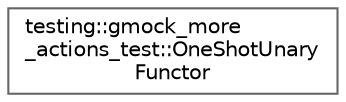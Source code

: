 digraph "Graphical Class Hierarchy"
{
 // LATEX_PDF_SIZE
  bgcolor="transparent";
  edge [fontname=Helvetica,fontsize=10,labelfontname=Helvetica,labelfontsize=10];
  node [fontname=Helvetica,fontsize=10,shape=box,height=0.2,width=0.4];
  rankdir="LR";
  Node0 [id="Node000000",label="testing::gmock_more\l_actions_test::OneShotUnary\lFunctor",height=0.2,width=0.4,color="grey40", fillcolor="white", style="filled",URL="$structtesting_1_1gmock__more__actions__test_1_1OneShotUnaryFunctor.html",tooltip=" "];
}
